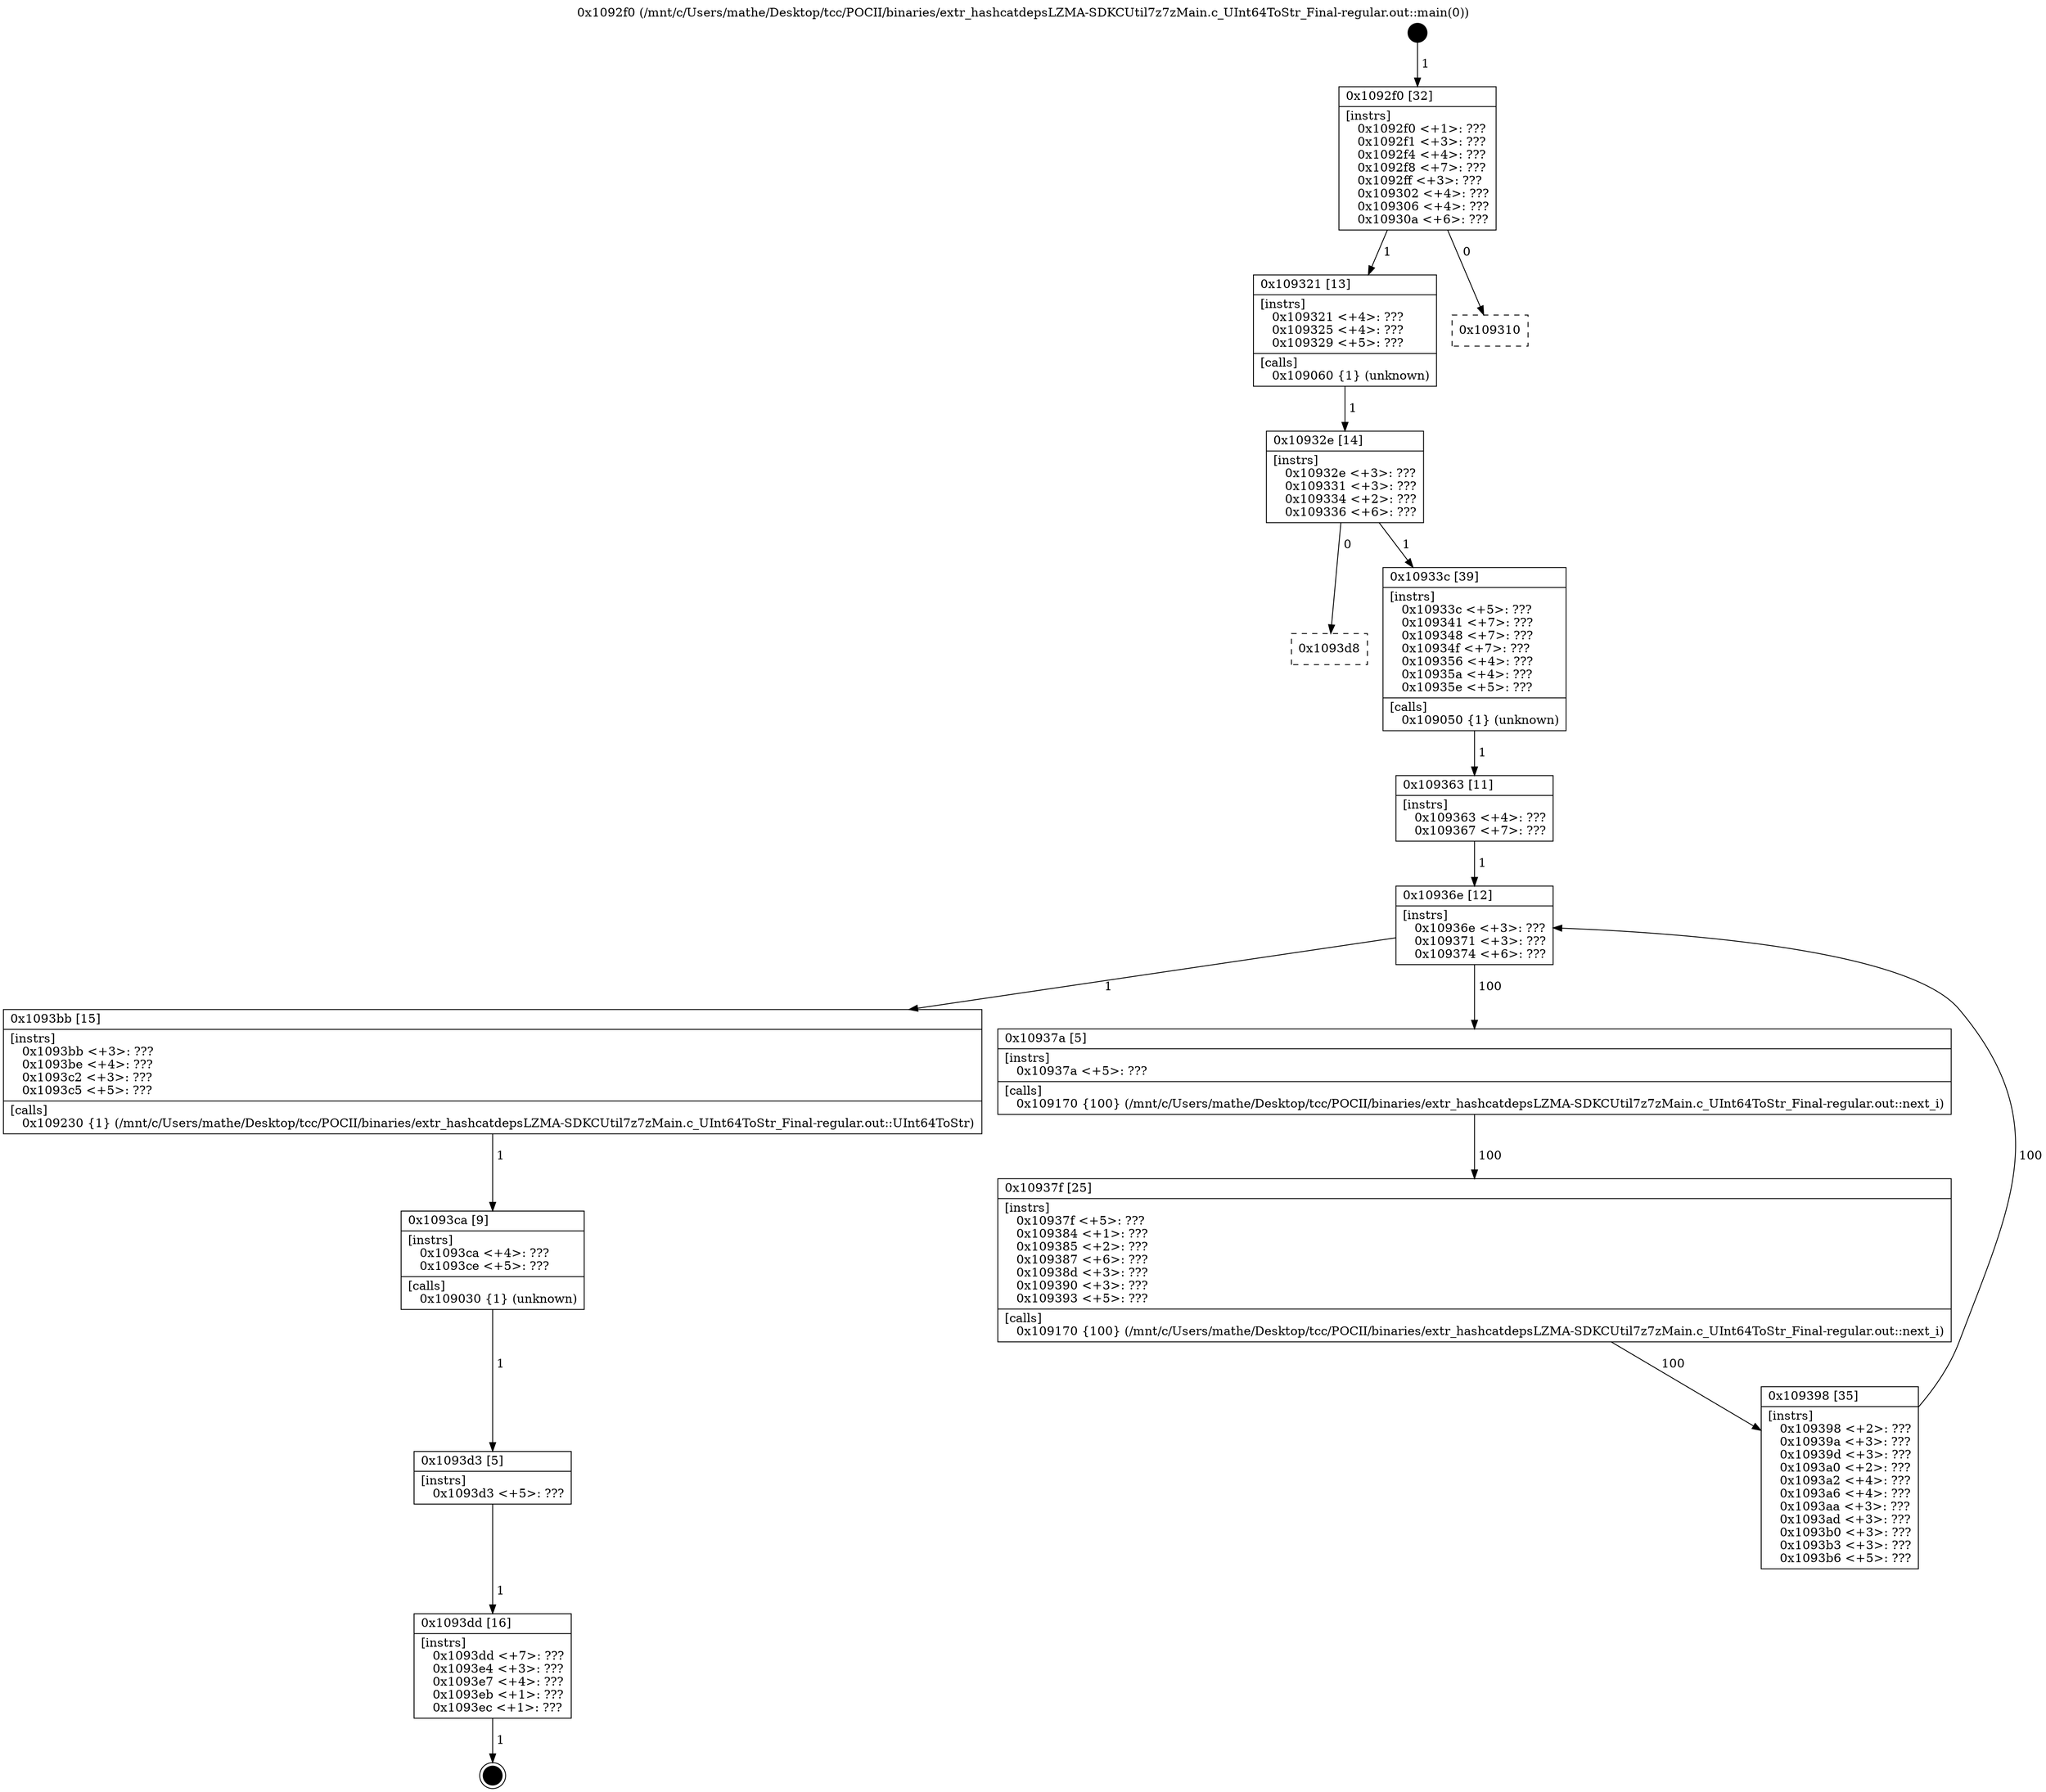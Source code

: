 digraph "0x1092f0" {
  label = "0x1092f0 (/mnt/c/Users/mathe/Desktop/tcc/POCII/binaries/extr_hashcatdepsLZMA-SDKCUtil7z7zMain.c_UInt64ToStr_Final-regular.out::main(0))"
  labelloc = "t"
  node[shape=record]

  Entry [label="",width=0.3,height=0.3,shape=circle,fillcolor=black,style=filled]
  "0x1092f0" [label="{
     0x1092f0 [32]\l
     | [instrs]\l
     &nbsp;&nbsp;0x1092f0 \<+1\>: ???\l
     &nbsp;&nbsp;0x1092f1 \<+3\>: ???\l
     &nbsp;&nbsp;0x1092f4 \<+4\>: ???\l
     &nbsp;&nbsp;0x1092f8 \<+7\>: ???\l
     &nbsp;&nbsp;0x1092ff \<+3\>: ???\l
     &nbsp;&nbsp;0x109302 \<+4\>: ???\l
     &nbsp;&nbsp;0x109306 \<+4\>: ???\l
     &nbsp;&nbsp;0x10930a \<+6\>: ???\l
  }"]
  "0x109321" [label="{
     0x109321 [13]\l
     | [instrs]\l
     &nbsp;&nbsp;0x109321 \<+4\>: ???\l
     &nbsp;&nbsp;0x109325 \<+4\>: ???\l
     &nbsp;&nbsp;0x109329 \<+5\>: ???\l
     | [calls]\l
     &nbsp;&nbsp;0x109060 \{1\} (unknown)\l
  }"]
  "0x109310" [label="{
     0x109310\l
  }", style=dashed]
  "0x10932e" [label="{
     0x10932e [14]\l
     | [instrs]\l
     &nbsp;&nbsp;0x10932e \<+3\>: ???\l
     &nbsp;&nbsp;0x109331 \<+3\>: ???\l
     &nbsp;&nbsp;0x109334 \<+2\>: ???\l
     &nbsp;&nbsp;0x109336 \<+6\>: ???\l
  }"]
  "0x1093d8" [label="{
     0x1093d8\l
  }", style=dashed]
  "0x10933c" [label="{
     0x10933c [39]\l
     | [instrs]\l
     &nbsp;&nbsp;0x10933c \<+5\>: ???\l
     &nbsp;&nbsp;0x109341 \<+7\>: ???\l
     &nbsp;&nbsp;0x109348 \<+7\>: ???\l
     &nbsp;&nbsp;0x10934f \<+7\>: ???\l
     &nbsp;&nbsp;0x109356 \<+4\>: ???\l
     &nbsp;&nbsp;0x10935a \<+4\>: ???\l
     &nbsp;&nbsp;0x10935e \<+5\>: ???\l
     | [calls]\l
     &nbsp;&nbsp;0x109050 \{1\} (unknown)\l
  }"]
  Exit [label="",width=0.3,height=0.3,shape=circle,fillcolor=black,style=filled,peripheries=2]
  "0x10936e" [label="{
     0x10936e [12]\l
     | [instrs]\l
     &nbsp;&nbsp;0x10936e \<+3\>: ???\l
     &nbsp;&nbsp;0x109371 \<+3\>: ???\l
     &nbsp;&nbsp;0x109374 \<+6\>: ???\l
  }"]
  "0x1093bb" [label="{
     0x1093bb [15]\l
     | [instrs]\l
     &nbsp;&nbsp;0x1093bb \<+3\>: ???\l
     &nbsp;&nbsp;0x1093be \<+4\>: ???\l
     &nbsp;&nbsp;0x1093c2 \<+3\>: ???\l
     &nbsp;&nbsp;0x1093c5 \<+5\>: ???\l
     | [calls]\l
     &nbsp;&nbsp;0x109230 \{1\} (/mnt/c/Users/mathe/Desktop/tcc/POCII/binaries/extr_hashcatdepsLZMA-SDKCUtil7z7zMain.c_UInt64ToStr_Final-regular.out::UInt64ToStr)\l
  }"]
  "0x10937a" [label="{
     0x10937a [5]\l
     | [instrs]\l
     &nbsp;&nbsp;0x10937a \<+5\>: ???\l
     | [calls]\l
     &nbsp;&nbsp;0x109170 \{100\} (/mnt/c/Users/mathe/Desktop/tcc/POCII/binaries/extr_hashcatdepsLZMA-SDKCUtil7z7zMain.c_UInt64ToStr_Final-regular.out::next_i)\l
  }"]
  "0x10937f" [label="{
     0x10937f [25]\l
     | [instrs]\l
     &nbsp;&nbsp;0x10937f \<+5\>: ???\l
     &nbsp;&nbsp;0x109384 \<+1\>: ???\l
     &nbsp;&nbsp;0x109385 \<+2\>: ???\l
     &nbsp;&nbsp;0x109387 \<+6\>: ???\l
     &nbsp;&nbsp;0x10938d \<+3\>: ???\l
     &nbsp;&nbsp;0x109390 \<+3\>: ???\l
     &nbsp;&nbsp;0x109393 \<+5\>: ???\l
     | [calls]\l
     &nbsp;&nbsp;0x109170 \{100\} (/mnt/c/Users/mathe/Desktop/tcc/POCII/binaries/extr_hashcatdepsLZMA-SDKCUtil7z7zMain.c_UInt64ToStr_Final-regular.out::next_i)\l
  }"]
  "0x109398" [label="{
     0x109398 [35]\l
     | [instrs]\l
     &nbsp;&nbsp;0x109398 \<+2\>: ???\l
     &nbsp;&nbsp;0x10939a \<+3\>: ???\l
     &nbsp;&nbsp;0x10939d \<+3\>: ???\l
     &nbsp;&nbsp;0x1093a0 \<+2\>: ???\l
     &nbsp;&nbsp;0x1093a2 \<+4\>: ???\l
     &nbsp;&nbsp;0x1093a6 \<+4\>: ???\l
     &nbsp;&nbsp;0x1093aa \<+3\>: ???\l
     &nbsp;&nbsp;0x1093ad \<+3\>: ???\l
     &nbsp;&nbsp;0x1093b0 \<+3\>: ???\l
     &nbsp;&nbsp;0x1093b3 \<+3\>: ???\l
     &nbsp;&nbsp;0x1093b6 \<+5\>: ???\l
  }"]
  "0x109363" [label="{
     0x109363 [11]\l
     | [instrs]\l
     &nbsp;&nbsp;0x109363 \<+4\>: ???\l
     &nbsp;&nbsp;0x109367 \<+7\>: ???\l
  }"]
  "0x1093ca" [label="{
     0x1093ca [9]\l
     | [instrs]\l
     &nbsp;&nbsp;0x1093ca \<+4\>: ???\l
     &nbsp;&nbsp;0x1093ce \<+5\>: ???\l
     | [calls]\l
     &nbsp;&nbsp;0x109030 \{1\} (unknown)\l
  }"]
  "0x1093d3" [label="{
     0x1093d3 [5]\l
     | [instrs]\l
     &nbsp;&nbsp;0x1093d3 \<+5\>: ???\l
  }"]
  "0x1093dd" [label="{
     0x1093dd [16]\l
     | [instrs]\l
     &nbsp;&nbsp;0x1093dd \<+7\>: ???\l
     &nbsp;&nbsp;0x1093e4 \<+3\>: ???\l
     &nbsp;&nbsp;0x1093e7 \<+4\>: ???\l
     &nbsp;&nbsp;0x1093eb \<+1\>: ???\l
     &nbsp;&nbsp;0x1093ec \<+1\>: ???\l
  }"]
  Entry -> "0x1092f0" [label=" 1"]
  "0x1092f0" -> "0x109321" [label=" 1"]
  "0x1092f0" -> "0x109310" [label=" 0"]
  "0x109321" -> "0x10932e" [label=" 1"]
  "0x10932e" -> "0x1093d8" [label=" 0"]
  "0x10932e" -> "0x10933c" [label=" 1"]
  "0x1093dd" -> Exit [label=" 1"]
  "0x10933c" -> "0x109363" [label=" 1"]
  "0x10936e" -> "0x1093bb" [label=" 1"]
  "0x10936e" -> "0x10937a" [label=" 100"]
  "0x10937a" -> "0x10937f" [label=" 100"]
  "0x10937f" -> "0x109398" [label=" 100"]
  "0x109363" -> "0x10936e" [label=" 1"]
  "0x109398" -> "0x10936e" [label=" 100"]
  "0x1093bb" -> "0x1093ca" [label=" 1"]
  "0x1093ca" -> "0x1093d3" [label=" 1"]
  "0x1093d3" -> "0x1093dd" [label=" 1"]
}
